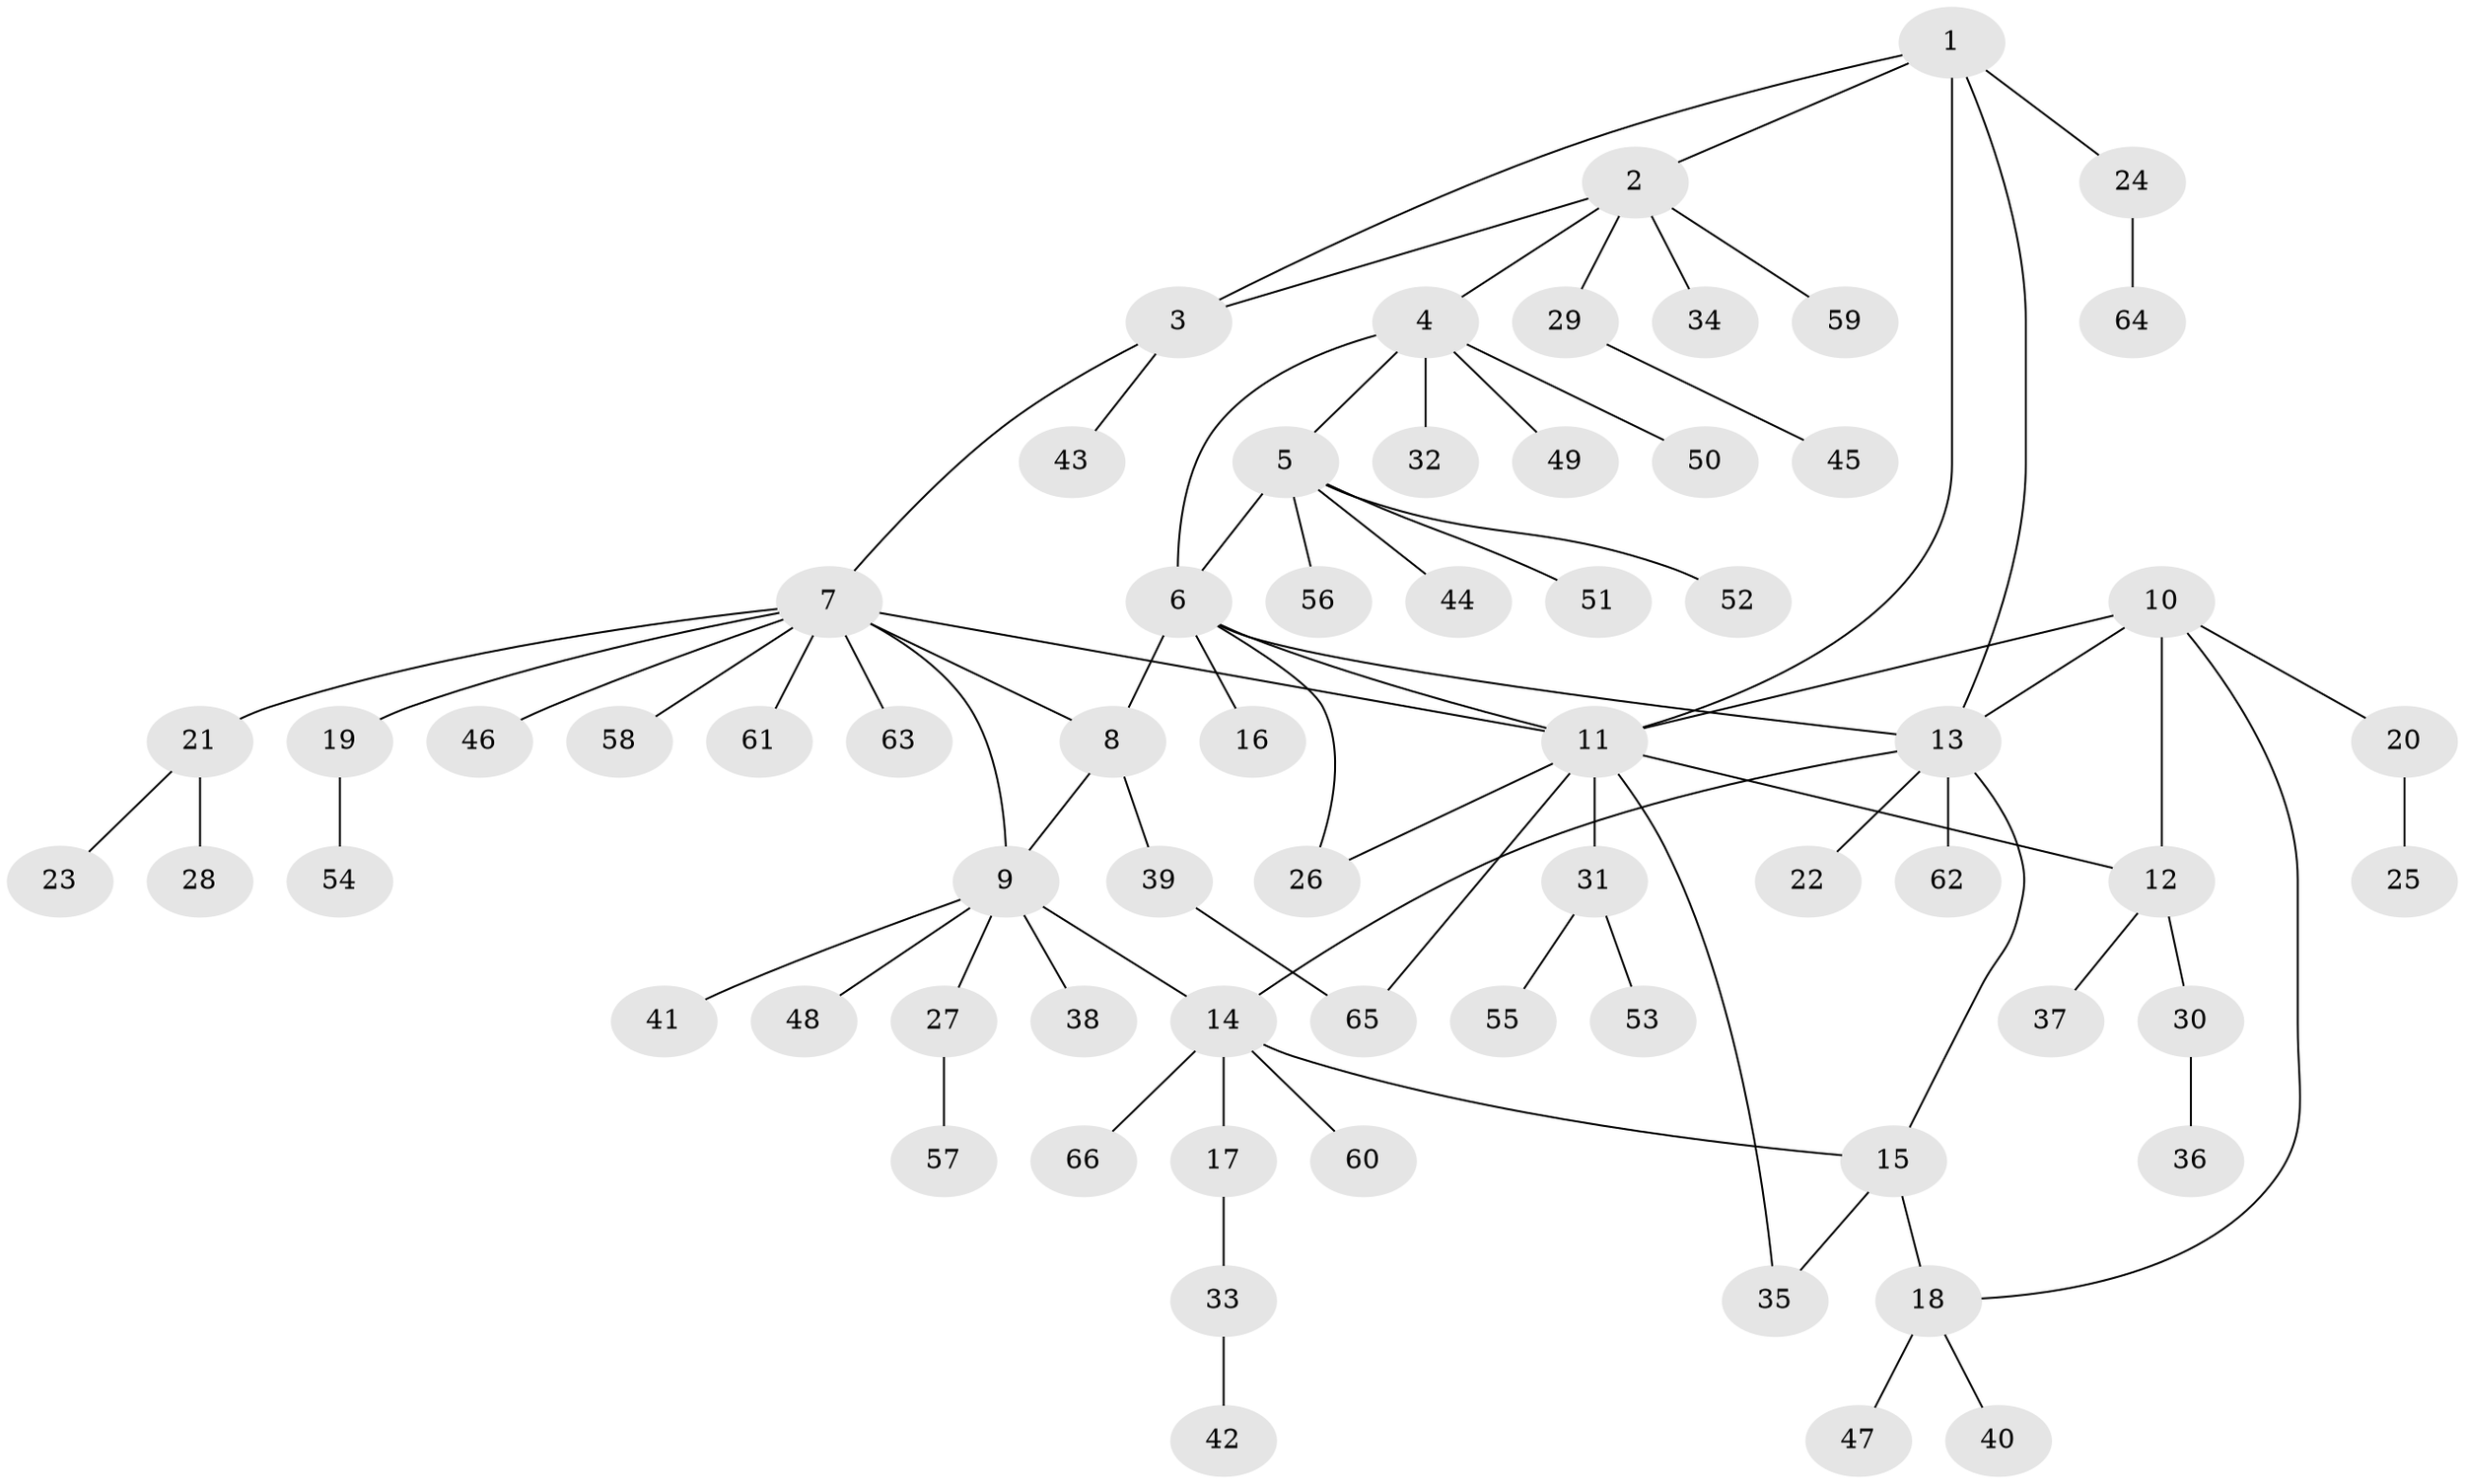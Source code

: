 // Generated by graph-tools (version 1.1) at 2025/15/03/09/25 04:15:59]
// undirected, 66 vertices, 80 edges
graph export_dot {
graph [start="1"]
  node [color=gray90,style=filled];
  1;
  2;
  3;
  4;
  5;
  6;
  7;
  8;
  9;
  10;
  11;
  12;
  13;
  14;
  15;
  16;
  17;
  18;
  19;
  20;
  21;
  22;
  23;
  24;
  25;
  26;
  27;
  28;
  29;
  30;
  31;
  32;
  33;
  34;
  35;
  36;
  37;
  38;
  39;
  40;
  41;
  42;
  43;
  44;
  45;
  46;
  47;
  48;
  49;
  50;
  51;
  52;
  53;
  54;
  55;
  56;
  57;
  58;
  59;
  60;
  61;
  62;
  63;
  64;
  65;
  66;
  1 -- 2;
  1 -- 3;
  1 -- 11;
  1 -- 13;
  1 -- 24;
  2 -- 3;
  2 -- 4;
  2 -- 29;
  2 -- 34;
  2 -- 59;
  3 -- 7;
  3 -- 43;
  4 -- 5;
  4 -- 6;
  4 -- 32;
  4 -- 49;
  4 -- 50;
  5 -- 6;
  5 -- 44;
  5 -- 51;
  5 -- 52;
  5 -- 56;
  6 -- 8;
  6 -- 11;
  6 -- 13;
  6 -- 16;
  6 -- 26;
  7 -- 8;
  7 -- 9;
  7 -- 11;
  7 -- 19;
  7 -- 21;
  7 -- 46;
  7 -- 58;
  7 -- 61;
  7 -- 63;
  8 -- 9;
  8 -- 39;
  9 -- 14;
  9 -- 27;
  9 -- 38;
  9 -- 41;
  9 -- 48;
  10 -- 11;
  10 -- 12;
  10 -- 13;
  10 -- 18;
  10 -- 20;
  11 -- 12;
  11 -- 26;
  11 -- 31;
  11 -- 35;
  11 -- 65;
  12 -- 30;
  12 -- 37;
  13 -- 14;
  13 -- 15;
  13 -- 22;
  13 -- 62;
  14 -- 15;
  14 -- 17;
  14 -- 60;
  14 -- 66;
  15 -- 18;
  15 -- 35;
  17 -- 33;
  18 -- 40;
  18 -- 47;
  19 -- 54;
  20 -- 25;
  21 -- 23;
  21 -- 28;
  24 -- 64;
  27 -- 57;
  29 -- 45;
  30 -- 36;
  31 -- 53;
  31 -- 55;
  33 -- 42;
  39 -- 65;
}
